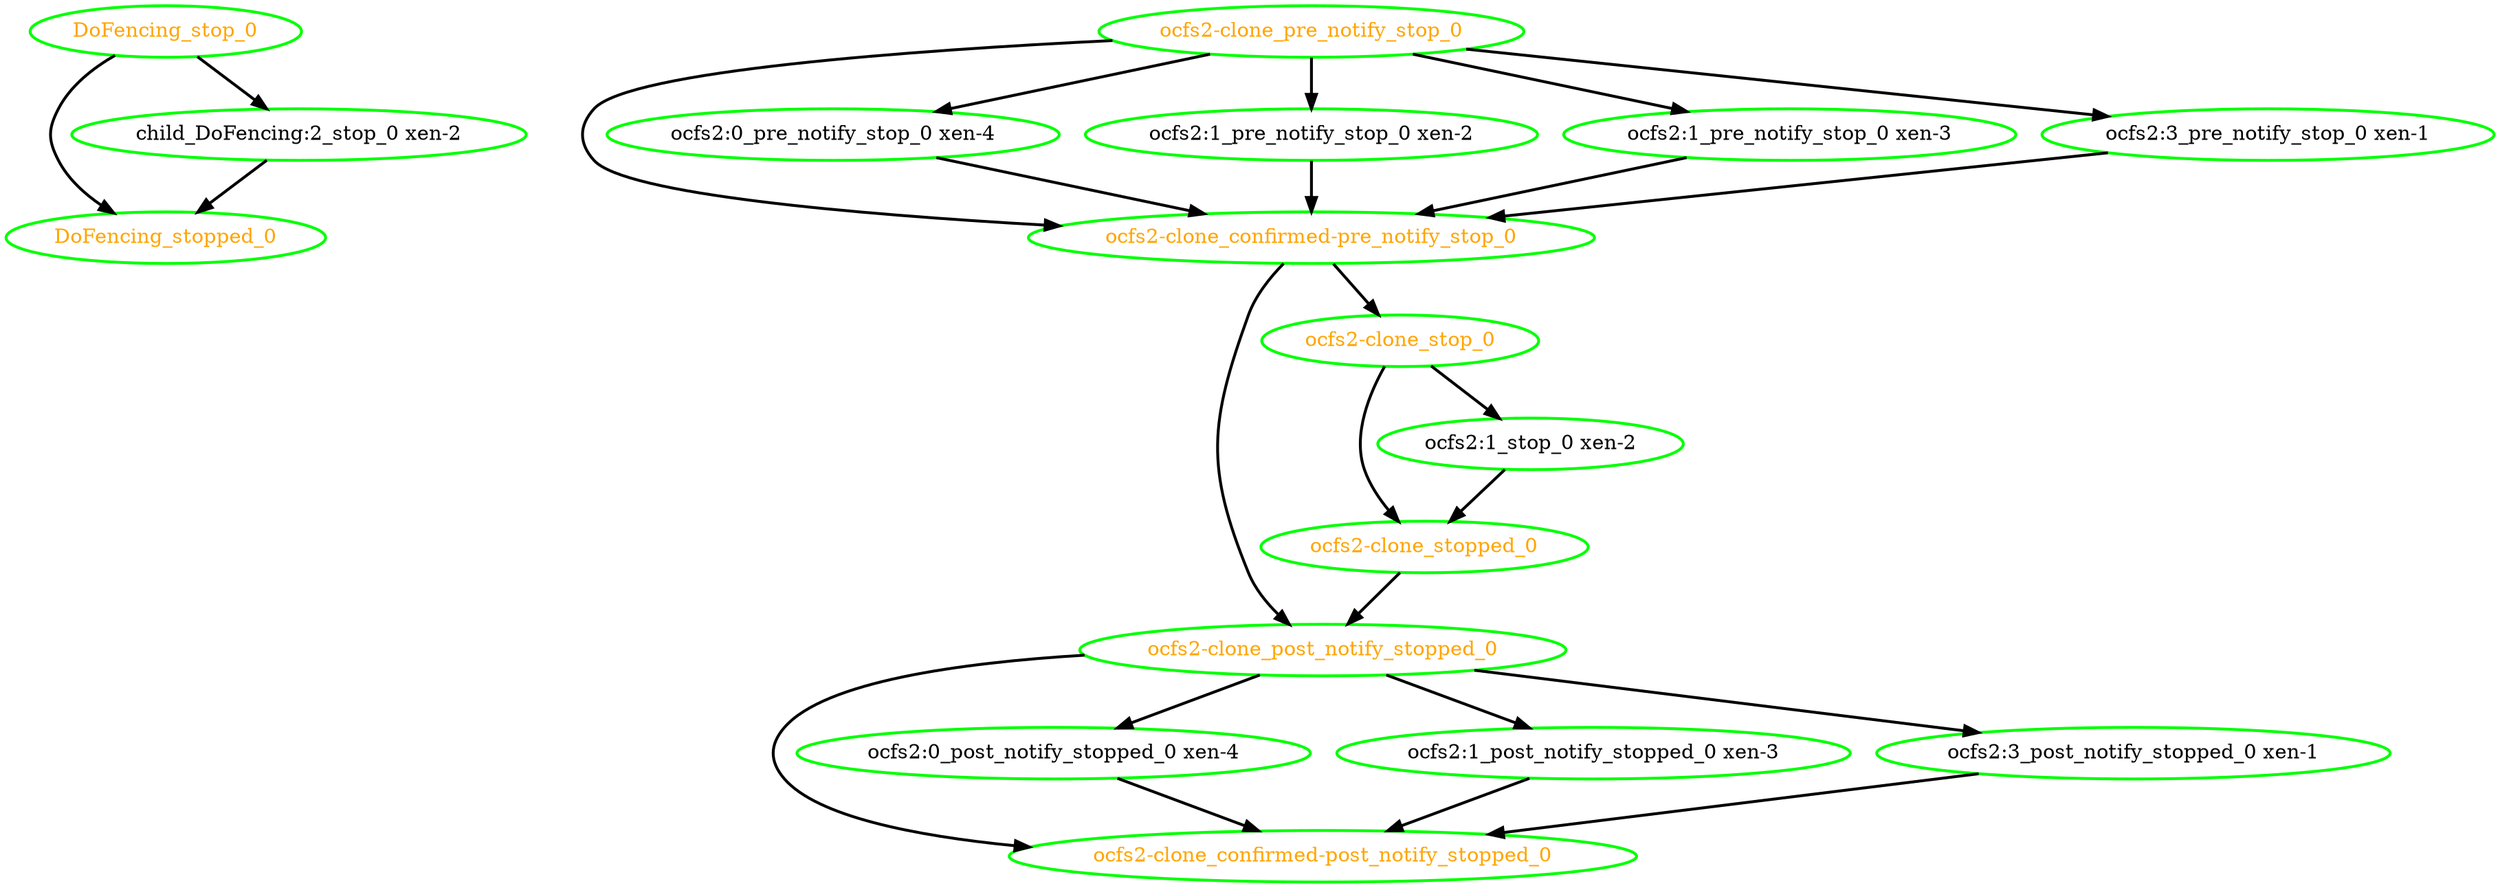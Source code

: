  digraph "g" {
"DoFencing_stop_0" -> "DoFencing_stopped_0" [ style = bold]
"DoFencing_stop_0" -> "child_DoFencing:2_stop_0 xen-2" [ style = bold]
"DoFencing_stop_0" [ style=bold color="green" fontcolor="orange"]
"DoFencing_stopped_0" [ style=bold color="green" fontcolor="orange"]
"child_DoFencing:2_stop_0 xen-2" -> "DoFencing_stopped_0" [ style = bold]
"child_DoFencing:2_stop_0 xen-2" [ style=bold color="green" fontcolor="black"]
"ocfs2-clone_confirmed-post_notify_stopped_0" [ style=bold color="green" fontcolor="orange"]
"ocfs2-clone_confirmed-pre_notify_stop_0" -> "ocfs2-clone_post_notify_stopped_0" [ style = bold]
"ocfs2-clone_confirmed-pre_notify_stop_0" -> "ocfs2-clone_stop_0" [ style = bold]
"ocfs2-clone_confirmed-pre_notify_stop_0" [ style=bold color="green" fontcolor="orange"]
"ocfs2-clone_post_notify_stopped_0" -> "ocfs2-clone_confirmed-post_notify_stopped_0" [ style = bold]
"ocfs2-clone_post_notify_stopped_0" -> "ocfs2:0_post_notify_stopped_0 xen-4" [ style = bold]
"ocfs2-clone_post_notify_stopped_0" -> "ocfs2:1_post_notify_stopped_0 xen-3" [ style = bold]
"ocfs2-clone_post_notify_stopped_0" -> "ocfs2:3_post_notify_stopped_0 xen-1" [ style = bold]
"ocfs2-clone_post_notify_stopped_0" [ style=bold color="green" fontcolor="orange"]
"ocfs2-clone_pre_notify_stop_0" -> "ocfs2-clone_confirmed-pre_notify_stop_0" [ style = bold]
"ocfs2-clone_pre_notify_stop_0" -> "ocfs2:0_pre_notify_stop_0 xen-4" [ style = bold]
"ocfs2-clone_pre_notify_stop_0" -> "ocfs2:1_pre_notify_stop_0 xen-2" [ style = bold]
"ocfs2-clone_pre_notify_stop_0" -> "ocfs2:1_pre_notify_stop_0 xen-3" [ style = bold]
"ocfs2-clone_pre_notify_stop_0" -> "ocfs2:3_pre_notify_stop_0 xen-1" [ style = bold]
"ocfs2-clone_pre_notify_stop_0" [ style=bold color="green" fontcolor="orange"]
"ocfs2-clone_stop_0" -> "ocfs2-clone_stopped_0" [ style = bold]
"ocfs2-clone_stop_0" -> "ocfs2:1_stop_0 xen-2" [ style = bold]
"ocfs2-clone_stop_0" [ style=bold color="green" fontcolor="orange"]
"ocfs2-clone_stopped_0" -> "ocfs2-clone_post_notify_stopped_0" [ style = bold]
"ocfs2-clone_stopped_0" [ style=bold color="green" fontcolor="orange"]
"ocfs2:0_post_notify_stopped_0 xen-4" -> "ocfs2-clone_confirmed-post_notify_stopped_0" [ style = bold]
"ocfs2:0_post_notify_stopped_0 xen-4" [ style=bold color="green" fontcolor="black"]
"ocfs2:0_pre_notify_stop_0 xen-4" -> "ocfs2-clone_confirmed-pre_notify_stop_0" [ style = bold]
"ocfs2:0_pre_notify_stop_0 xen-4" [ style=bold color="green" fontcolor="black"]
"ocfs2:1_post_notify_stopped_0 xen-3" -> "ocfs2-clone_confirmed-post_notify_stopped_0" [ style = bold]
"ocfs2:1_post_notify_stopped_0 xen-3" [ style=bold color="green" fontcolor="black"]
"ocfs2:1_pre_notify_stop_0 xen-2" -> "ocfs2-clone_confirmed-pre_notify_stop_0" [ style = bold]
"ocfs2:1_pre_notify_stop_0 xen-2" [ style=bold color="green" fontcolor="black"]
"ocfs2:1_pre_notify_stop_0 xen-3" -> "ocfs2-clone_confirmed-pre_notify_stop_0" [ style = bold]
"ocfs2:1_pre_notify_stop_0 xen-3" [ style=bold color="green" fontcolor="black"]
"ocfs2:1_stop_0 xen-2" -> "ocfs2-clone_stopped_0" [ style = bold]
"ocfs2:1_stop_0 xen-2" [ style=bold color="green" fontcolor="black"]
"ocfs2:3_post_notify_stopped_0 xen-1" -> "ocfs2-clone_confirmed-post_notify_stopped_0" [ style = bold]
"ocfs2:3_post_notify_stopped_0 xen-1" [ style=bold color="green" fontcolor="black"]
"ocfs2:3_pre_notify_stop_0 xen-1" -> "ocfs2-clone_confirmed-pre_notify_stop_0" [ style = bold]
"ocfs2:3_pre_notify_stop_0 xen-1" [ style=bold color="green" fontcolor="black"]
}
